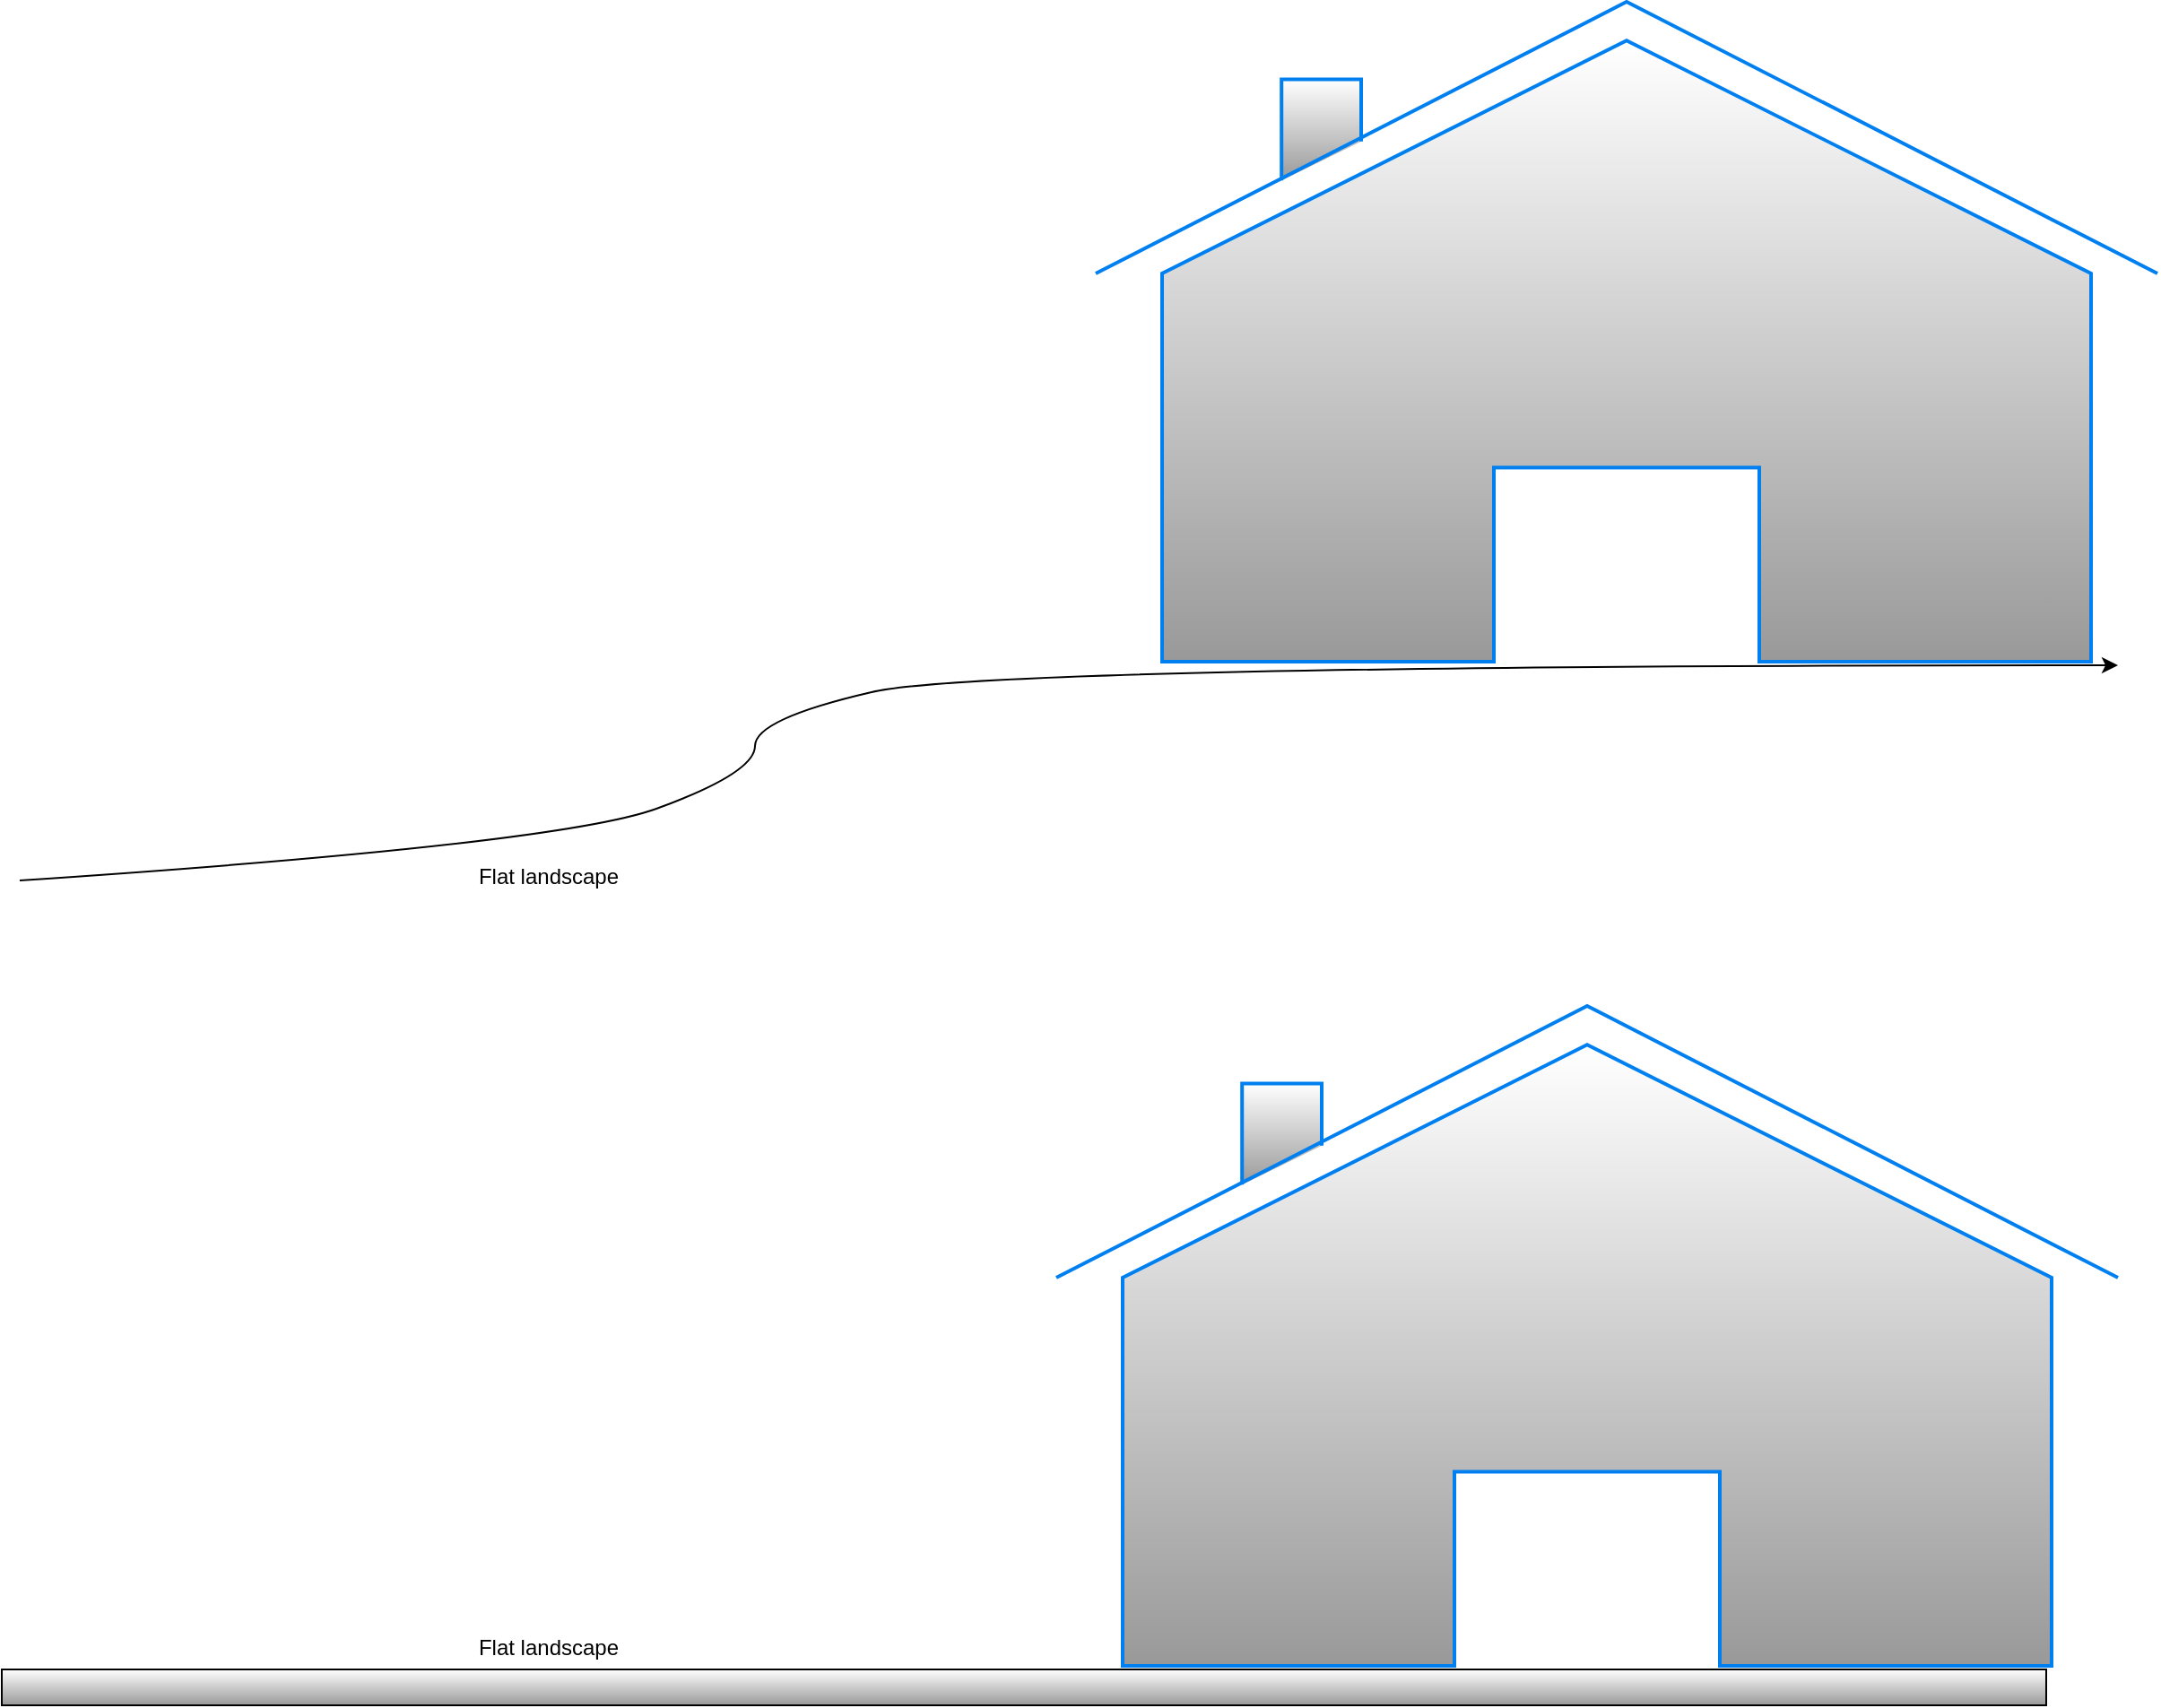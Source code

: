 <mxfile version="13.5.3" type="github">
  <diagram name="Page-1" id="099fd60b-425b-db50-ffb0-6b813814b670">
    <mxGraphModel dx="946" dy="1714" grid="1" gridSize="10" guides="1" tooltips="1" connect="1" arrows="1" fold="1" page="1" pageScale="1" pageWidth="850" pageHeight="1100" background="#ffffff" math="0" shadow="0">
      <root>
        <mxCell id="0" />
        <mxCell id="1" parent="0" />
        <mxCell id="YF2KKnK4azbyPKn-prFc-1" value="" style="shape=image;html=1;verticalAlign=top;verticalLabelPosition=bottom;labelBackgroundColor=#ffffff;imageAspect=0;aspect=fixed;image=https://cdn3.iconfinder.com/data/icons/eco-flat-2/512/Nature_plant_tree-128.png" vertex="1" parent="1">
          <mxGeometry x="140" y="690" width="128" height="128" as="geometry" />
        </mxCell>
        <mxCell id="YF2KKnK4azbyPKn-prFc-2" value="" style="shape=image;html=1;verticalAlign=top;verticalLabelPosition=bottom;labelBackgroundColor=#ffffff;imageAspect=0;aspect=fixed;image=https://cdn3.iconfinder.com/data/icons/materia-flat-halloween-free/24/039_034_tree_gallows_horror_halloween-128.png" vertex="1" parent="1">
          <mxGeometry x="412" y="690" width="128" height="128" as="geometry" />
        </mxCell>
        <mxCell id="YF2KKnK4azbyPKn-prFc-3" value="" style="shape=image;html=1;verticalAlign=top;verticalLabelPosition=bottom;labelBackgroundColor=#ffffff;imageAspect=0;aspect=fixed;image=https://cdn4.iconfinder.com/data/icons/winter-1-2/512/Winter-49-128.png" vertex="1" parent="1">
          <mxGeometry x="278" y="688" width="130" height="130" as="geometry" />
        </mxCell>
        <mxCell id="YF2KKnK4azbyPKn-prFc-4" value="" style="shape=image;html=1;verticalAlign=top;verticalLabelPosition=bottom;labelBackgroundColor=#ffffff;imageAspect=0;aspect=fixed;image=https://cdn4.iconfinder.com/data/icons/tree-22/88/7-128.png" vertex="1" parent="1">
          <mxGeometry x="540" y="680" width="128" height="128" as="geometry" />
        </mxCell>
        <mxCell id="YF2KKnK4azbyPKn-prFc-6" value="" style="endArrow=none;html=1;" edge="1" parent="1">
          <mxGeometry width="50" height="50" relative="1" as="geometry">
            <mxPoint x="120" y="810" as="sourcePoint" />
            <mxPoint x="690" y="810" as="targetPoint" />
          </mxGeometry>
        </mxCell>
        <mxCell id="YF2KKnK4azbyPKn-prFc-7" value="Flat landscape" style="text;html=1;strokeColor=none;fillColor=none;align=center;verticalAlign=middle;whiteSpace=wrap;rounded=0;" vertex="1" parent="1">
          <mxGeometry x="310" y="788" width="230" height="20" as="geometry" />
        </mxCell>
        <mxCell id="YF2KKnK4azbyPKn-prFc-8" value="" style="rounded=0;whiteSpace=wrap;html=1;gradientColor=#999999;" vertex="1" parent="1">
          <mxGeometry x="120" y="810" width="1140" height="20" as="geometry" />
        </mxCell>
        <mxCell id="YF2KKnK4azbyPKn-prFc-16" value="" style="shape=image;html=1;verticalAlign=top;verticalLabelPosition=bottom;labelBackgroundColor=#ffffff;imageAspect=0;aspect=fixed;image=https://cdn3.iconfinder.com/data/icons/eco-flat-2/512/Nature_plant_tree-128.png" vertex="1" parent="1">
          <mxGeometry x="150" y="240" width="128" height="128" as="geometry" />
        </mxCell>
        <mxCell id="YF2KKnK4azbyPKn-prFc-17" value="" style="shape=image;html=1;verticalAlign=top;verticalLabelPosition=bottom;labelBackgroundColor=#ffffff;imageAspect=0;aspect=fixed;image=https://cdn3.iconfinder.com/data/icons/materia-flat-halloween-free/24/039_034_tree_gallows_horror_halloween-128.png" vertex="1" parent="1">
          <mxGeometry x="430" y="220" width="128" height="128" as="geometry" />
        </mxCell>
        <mxCell id="YF2KKnK4azbyPKn-prFc-18" value="" style="shape=image;html=1;verticalAlign=top;verticalLabelPosition=bottom;labelBackgroundColor=#ffffff;imageAspect=0;aspect=fixed;image=https://cdn4.iconfinder.com/data/icons/winter-1-2/512/Winter-49-128.png" vertex="1" parent="1">
          <mxGeometry x="282" y="228" width="130" height="130" as="geometry" />
        </mxCell>
        <mxCell id="YF2KKnK4azbyPKn-prFc-19" value="" style="shape=image;html=1;verticalAlign=top;verticalLabelPosition=bottom;labelBackgroundColor=#ffffff;imageAspect=0;aspect=fixed;image=https://cdn4.iconfinder.com/data/icons/tree-22/88/7-128.png" vertex="1" parent="1">
          <mxGeometry x="550" y="140" width="128" height="128" as="geometry" />
        </mxCell>
        <mxCell id="YF2KKnK4azbyPKn-prFc-21" value="Flat landscape" style="text;html=1;strokeColor=none;fillColor=none;align=center;verticalAlign=middle;whiteSpace=wrap;rounded=0;" vertex="1" parent="1">
          <mxGeometry x="310" y="358" width="230" height="20" as="geometry" />
        </mxCell>
        <mxCell id="YF2KKnK4azbyPKn-prFc-23" value="" style="curved=1;endArrow=classic;html=1;" edge="1" parent="1">
          <mxGeometry width="50" height="50" relative="1" as="geometry">
            <mxPoint x="130" y="370" as="sourcePoint" />
            <mxPoint x="1300" y="250" as="targetPoint" />
            <Array as="points">
              <mxPoint x="430" y="350" />
              <mxPoint x="540" y="310" />
              <mxPoint x="540" y="280" />
              <mxPoint x="670" y="250" />
            </Array>
          </mxGeometry>
        </mxCell>
        <mxCell id="YF2KKnK4azbyPKn-prFc-26" value="" style="html=1;verticalLabelPosition=bottom;align=center;labelBackgroundColor=#ffffff;verticalAlign=top;strokeWidth=2;strokeColor=#0080F0;shadow=0;dashed=0;shape=mxgraph.ios7.icons.home;gradientColor=#999999;" vertex="1" parent="1">
          <mxGeometry x="708" y="440" width="592" height="368" as="geometry" />
        </mxCell>
        <mxCell id="YF2KKnK4azbyPKn-prFc-35" value="" style="html=1;verticalLabelPosition=bottom;align=center;labelBackgroundColor=#ffffff;verticalAlign=top;strokeWidth=2;strokeColor=#0080F0;shadow=0;dashed=0;shape=mxgraph.ios7.icons.home;gradientColor=#999999;" vertex="1" parent="1">
          <mxGeometry x="730" y="-120" width="592" height="368" as="geometry" />
        </mxCell>
      </root>
    </mxGraphModel>
  </diagram>
</mxfile>
